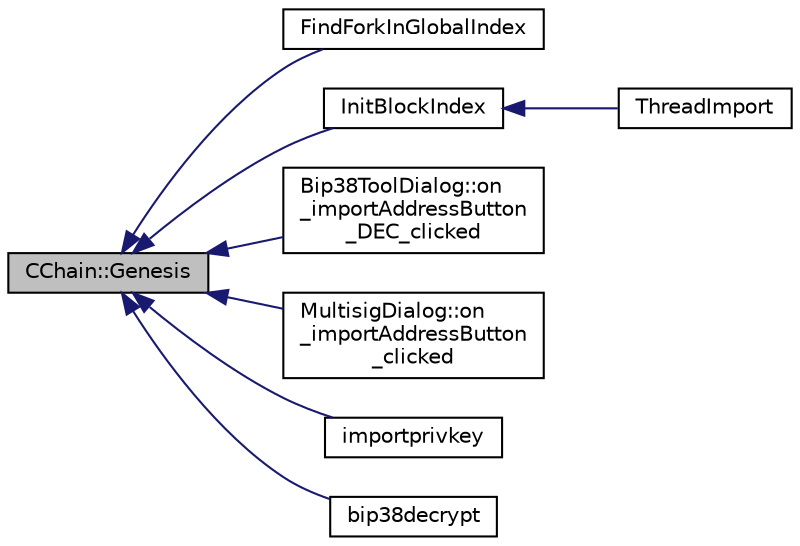 digraph "CChain::Genesis"
{
  edge [fontname="Helvetica",fontsize="10",labelfontname="Helvetica",labelfontsize="10"];
  node [fontname="Helvetica",fontsize="10",shape=record];
  rankdir="LR";
  Node139 [label="CChain::Genesis",height=0.2,width=0.4,color="black", fillcolor="grey75", style="filled", fontcolor="black"];
  Node139 -> Node140 [dir="back",color="midnightblue",fontsize="10",style="solid",fontname="Helvetica"];
  Node140 [label="FindForkInGlobalIndex",height=0.2,width=0.4,color="black", fillcolor="white", style="filled",URL="$main_8h.html#af43d57aa8b46a53839777e8b670c9d66",tooltip="Find the last common block between the parameter chain and a locator. "];
  Node139 -> Node141 [dir="back",color="midnightblue",fontsize="10",style="solid",fontname="Helvetica"];
  Node141 [label="InitBlockIndex",height=0.2,width=0.4,color="black", fillcolor="white", style="filled",URL="$main_8h.html#a92e5e1fcbd56cc44c27d39b64da8a79a",tooltip="Initialize a new block tree database + block data on disk. "];
  Node141 -> Node142 [dir="back",color="midnightblue",fontsize="10",style="solid",fontname="Helvetica"];
  Node142 [label="ThreadImport",height=0.2,width=0.4,color="black", fillcolor="white", style="filled",URL="$init_8cpp.html#a0189c34248cd89bbbe20d4d6045bd7c9"];
  Node139 -> Node143 [dir="back",color="midnightblue",fontsize="10",style="solid",fontname="Helvetica"];
  Node143 [label="Bip38ToolDialog::on\l_importAddressButton\l_DEC_clicked",height=0.2,width=0.4,color="black", fillcolor="white", style="filled",URL="$class_bip38_tool_dialog.html#a20a1363ad4ff8e241583b3ceb19379e6"];
  Node139 -> Node144 [dir="back",color="midnightblue",fontsize="10",style="solid",fontname="Helvetica"];
  Node144 [label="MultisigDialog::on\l_importAddressButton\l_clicked",height=0.2,width=0.4,color="black", fillcolor="white", style="filled",URL="$class_multisig_dialog.html#acd1dfe3a52a5a91b31f8042a119c7618"];
  Node139 -> Node145 [dir="back",color="midnightblue",fontsize="10",style="solid",fontname="Helvetica"];
  Node145 [label="importprivkey",height=0.2,width=0.4,color="black", fillcolor="white", style="filled",URL="$rpcdump_8cpp.html#a3a6fdb974fce01220a895393d444e981"];
  Node139 -> Node146 [dir="back",color="midnightblue",fontsize="10",style="solid",fontname="Helvetica"];
  Node146 [label="bip38decrypt",height=0.2,width=0.4,color="black", fillcolor="white", style="filled",URL="$rpcdump_8cpp.html#a64a0e2e87f6d741efd662ac94080159d"];
}
